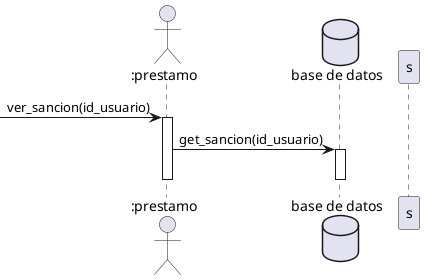 @startuml

actor ":prestamo" as p
database "base de datos" as db

->p:ver_sancion(id_usuario)
activate p
p->db:get_sancion(id_usuario)
activate db
deactivate db

deactivate p
' u -> s:iniciarSession(correo,contraseña)
' activate s
' u -> s:verusuario(idUsuario)
' activate s
' u -> s:pulsa el boton ver Sancion
' s -> s:verifca si el usuario tiene sancion
' group no tiene sancion
' s -> u: mensaje("no tiene sancion")
' end
' s->s: despliega la informacion de la sancion
' s -> u: muestra la informacion de la sancion
' u -> s:cerrar la ventana al terminar


deactivate s

@enduml